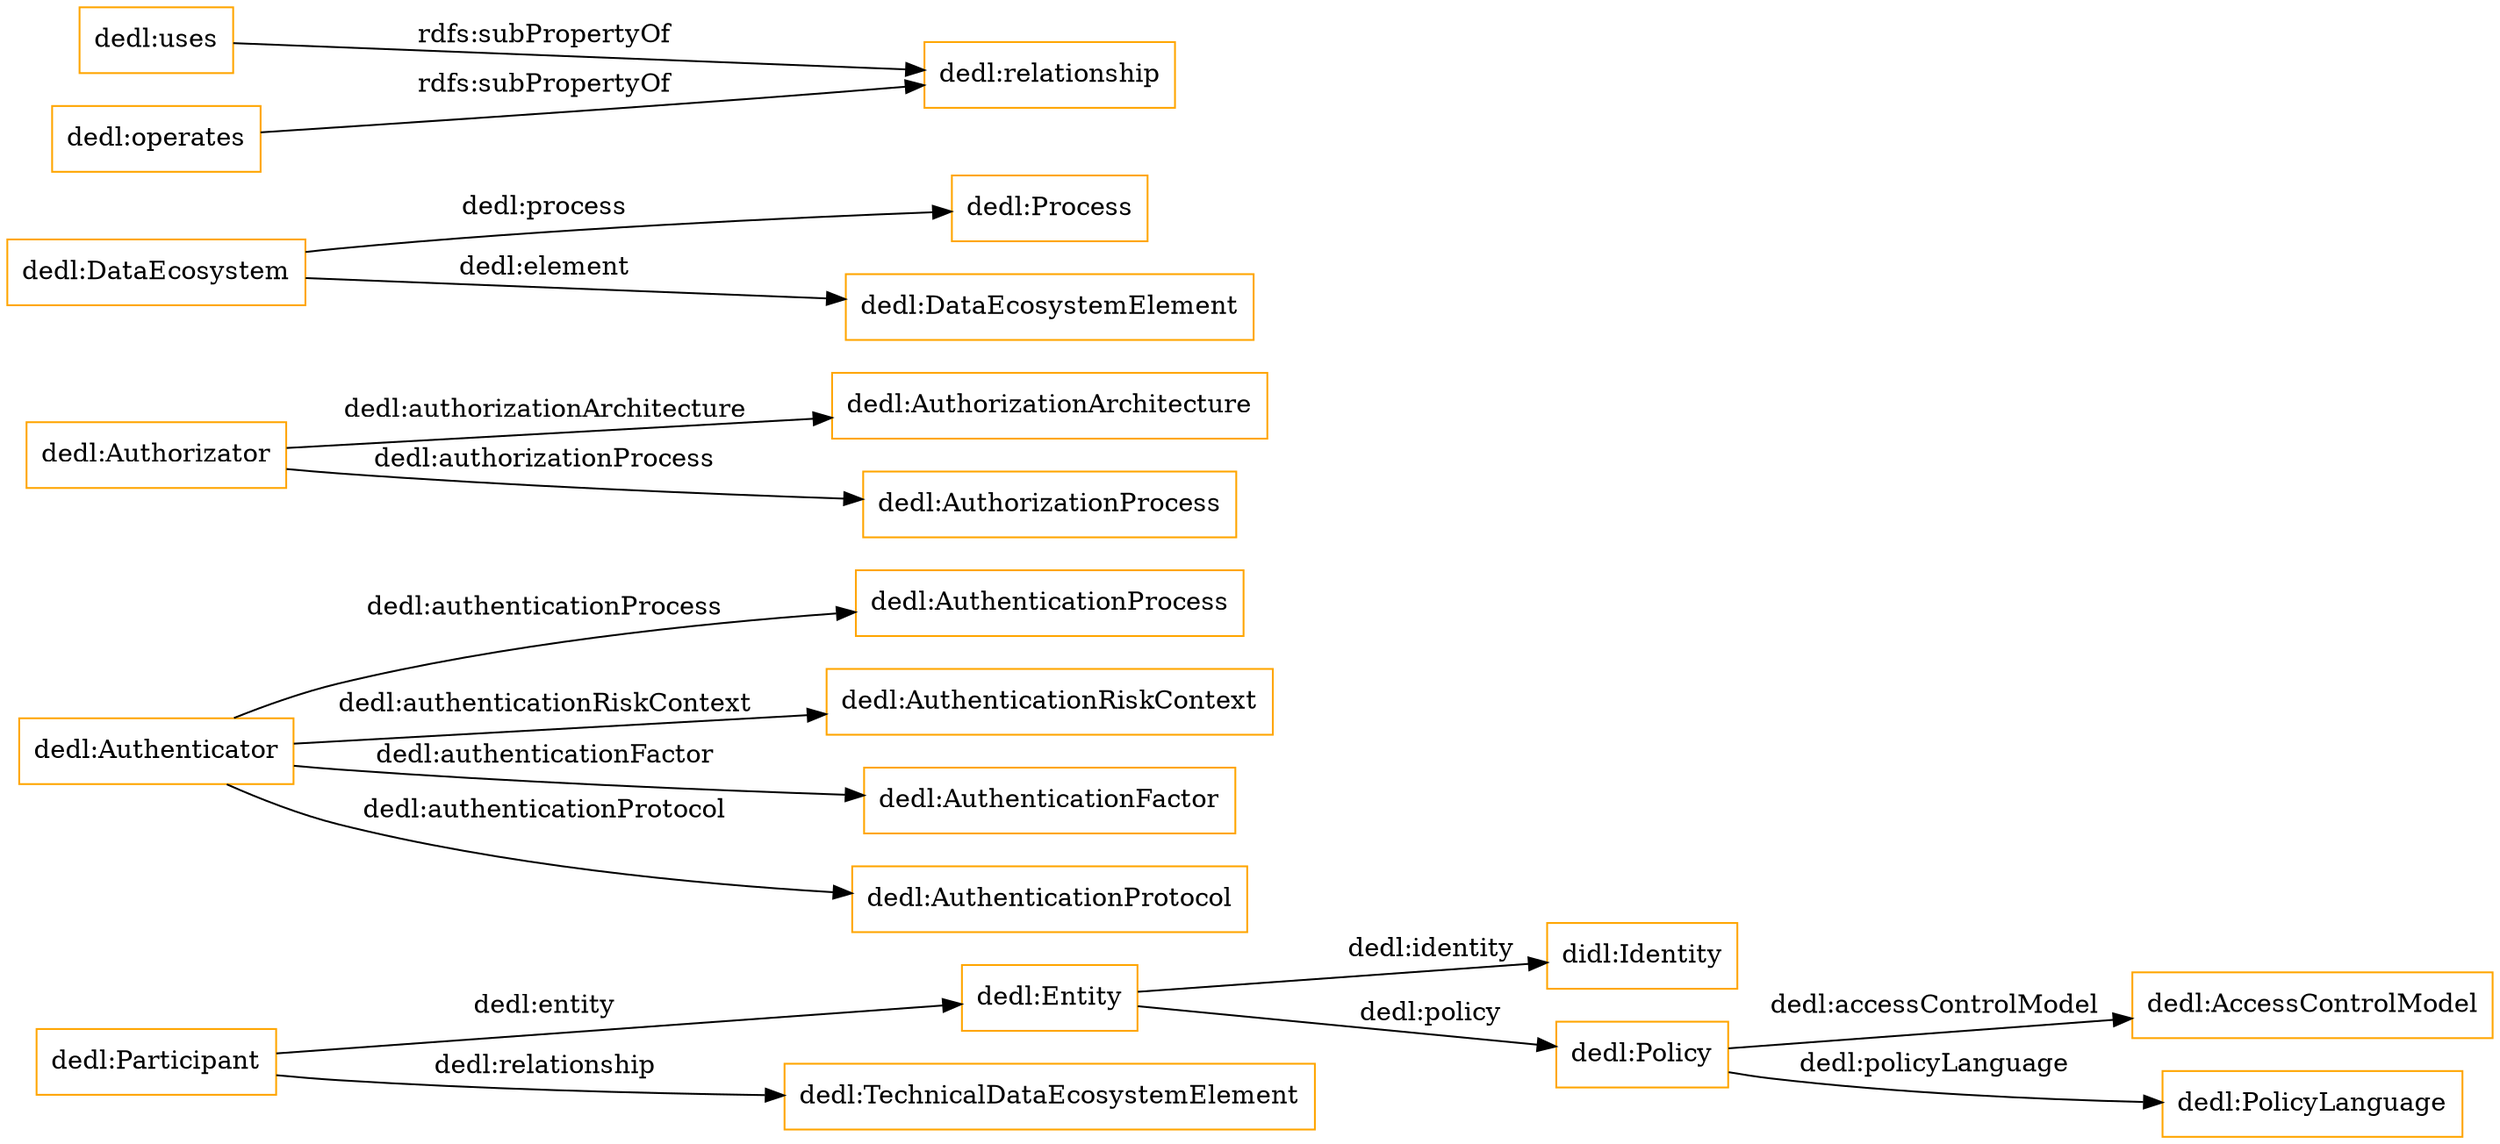 digraph ar2dtool_diagram { 
rankdir=LR;
size="1501"
node [shape = rectangle, color="orange"]; "dedl:AccessControlModel" "dedl:AuthenticationProcess" "dedl:Participant" "dedl:Entity" "dedl:AuthorizationArchitecture" "dedl:Authorizator" "dedl:Authenticator" "didl:Identity" "dedl:AuthenticationRiskContext" "dedl:DataEcosystem" "dedl:PolicyLanguage" "dedl:TechnicalDataEcosystemElement" "dedl:AuthenticationFactor" "dedl:Process" "dedl:DataEcosystemElement" "dedl:Policy" "dedl:AuthenticationProtocol" "dedl:AuthorizationProcess" ; /*classes style*/
	"dedl:uses" -> "dedl:relationship" [ label = "rdfs:subPropertyOf" ];
	"dedl:operates" -> "dedl:relationship" [ label = "rdfs:subPropertyOf" ];
	"dedl:Entity" -> "didl:Identity" [ label = "dedl:identity" ];
	"dedl:Policy" -> "dedl:AccessControlModel" [ label = "dedl:accessControlModel" ];
	"dedl:Authenticator" -> "dedl:AuthenticationProcess" [ label = "dedl:authenticationProcess" ];
	"dedl:Entity" -> "dedl:Policy" [ label = "dedl:policy" ];
	"dedl:Authenticator" -> "dedl:AuthenticationFactor" [ label = "dedl:authenticationFactor" ];
	"dedl:Participant" -> "dedl:TechnicalDataEcosystemElement" [ label = "dedl:relationship" ];
	"dedl:Authorizator" -> "dedl:AuthorizationProcess" [ label = "dedl:authorizationProcess" ];
	"dedl:Authenticator" -> "dedl:AuthenticationRiskContext" [ label = "dedl:authenticationRiskContext" ];
	"dedl:Authenticator" -> "dedl:AuthenticationProtocol" [ label = "dedl:authenticationProtocol" ];
	"dedl:Policy" -> "dedl:PolicyLanguage" [ label = "dedl:policyLanguage" ];
	"dedl:Participant" -> "dedl:Entity" [ label = "dedl:entity" ];
	"dedl:Authorizator" -> "dedl:AuthorizationArchitecture" [ label = "dedl:authorizationArchitecture" ];
	"dedl:DataEcosystem" -> "dedl:DataEcosystemElement" [ label = "dedl:element" ];
	"dedl:DataEcosystem" -> "dedl:Process" [ label = "dedl:process" ];

}
